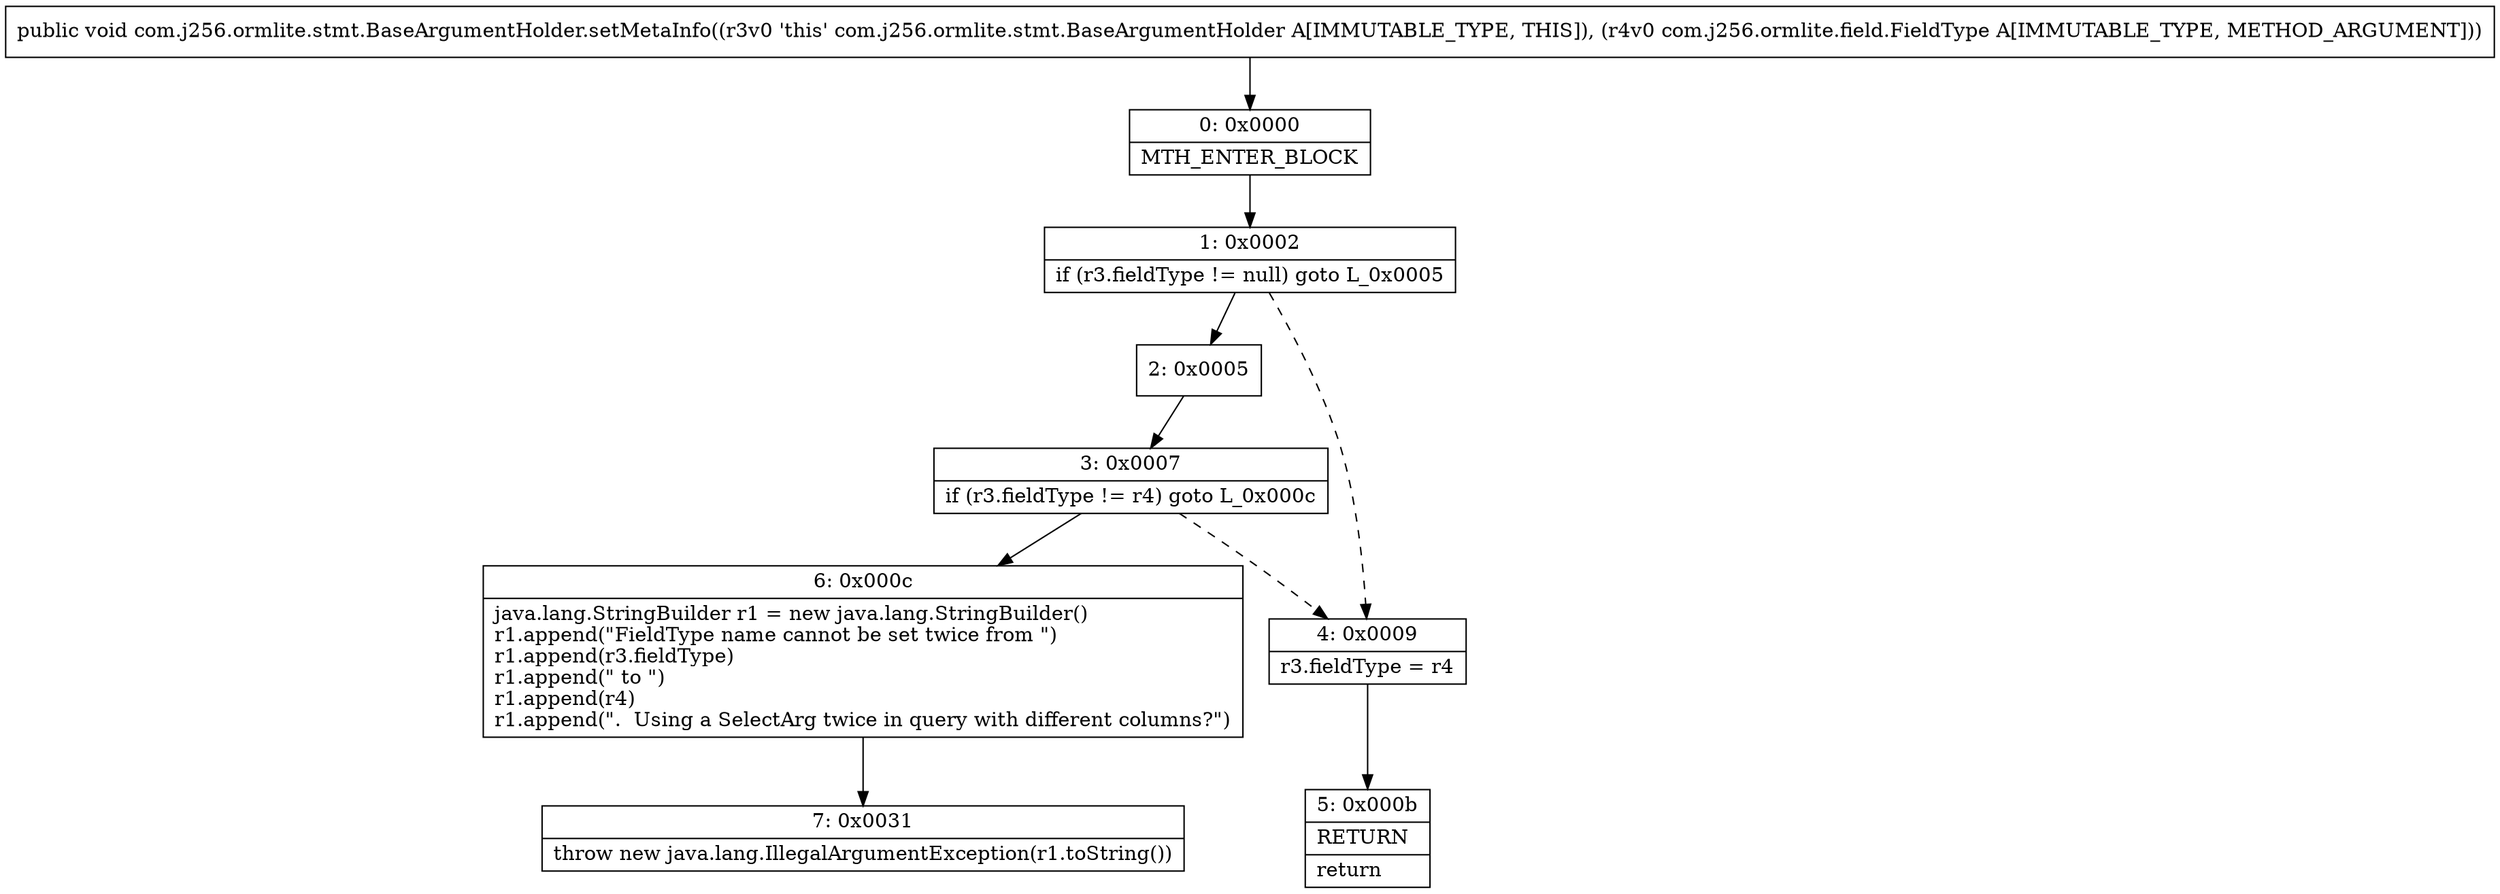 digraph "CFG forcom.j256.ormlite.stmt.BaseArgumentHolder.setMetaInfo(Lcom\/j256\/ormlite\/field\/FieldType;)V" {
Node_0 [shape=record,label="{0\:\ 0x0000|MTH_ENTER_BLOCK\l}"];
Node_1 [shape=record,label="{1\:\ 0x0002|if (r3.fieldType != null) goto L_0x0005\l}"];
Node_2 [shape=record,label="{2\:\ 0x0005}"];
Node_3 [shape=record,label="{3\:\ 0x0007|if (r3.fieldType != r4) goto L_0x000c\l}"];
Node_4 [shape=record,label="{4\:\ 0x0009|r3.fieldType = r4\l}"];
Node_5 [shape=record,label="{5\:\ 0x000b|RETURN\l|return\l}"];
Node_6 [shape=record,label="{6\:\ 0x000c|java.lang.StringBuilder r1 = new java.lang.StringBuilder()\lr1.append(\"FieldType name cannot be set twice from \")\lr1.append(r3.fieldType)\lr1.append(\" to \")\lr1.append(r4)\lr1.append(\".  Using a SelectArg twice in query with different columns?\")\l}"];
Node_7 [shape=record,label="{7\:\ 0x0031|throw new java.lang.IllegalArgumentException(r1.toString())\l}"];
MethodNode[shape=record,label="{public void com.j256.ormlite.stmt.BaseArgumentHolder.setMetaInfo((r3v0 'this' com.j256.ormlite.stmt.BaseArgumentHolder A[IMMUTABLE_TYPE, THIS]), (r4v0 com.j256.ormlite.field.FieldType A[IMMUTABLE_TYPE, METHOD_ARGUMENT])) }"];
MethodNode -> Node_0;
Node_0 -> Node_1;
Node_1 -> Node_2;
Node_1 -> Node_4[style=dashed];
Node_2 -> Node_3;
Node_3 -> Node_4[style=dashed];
Node_3 -> Node_6;
Node_4 -> Node_5;
Node_6 -> Node_7;
}

